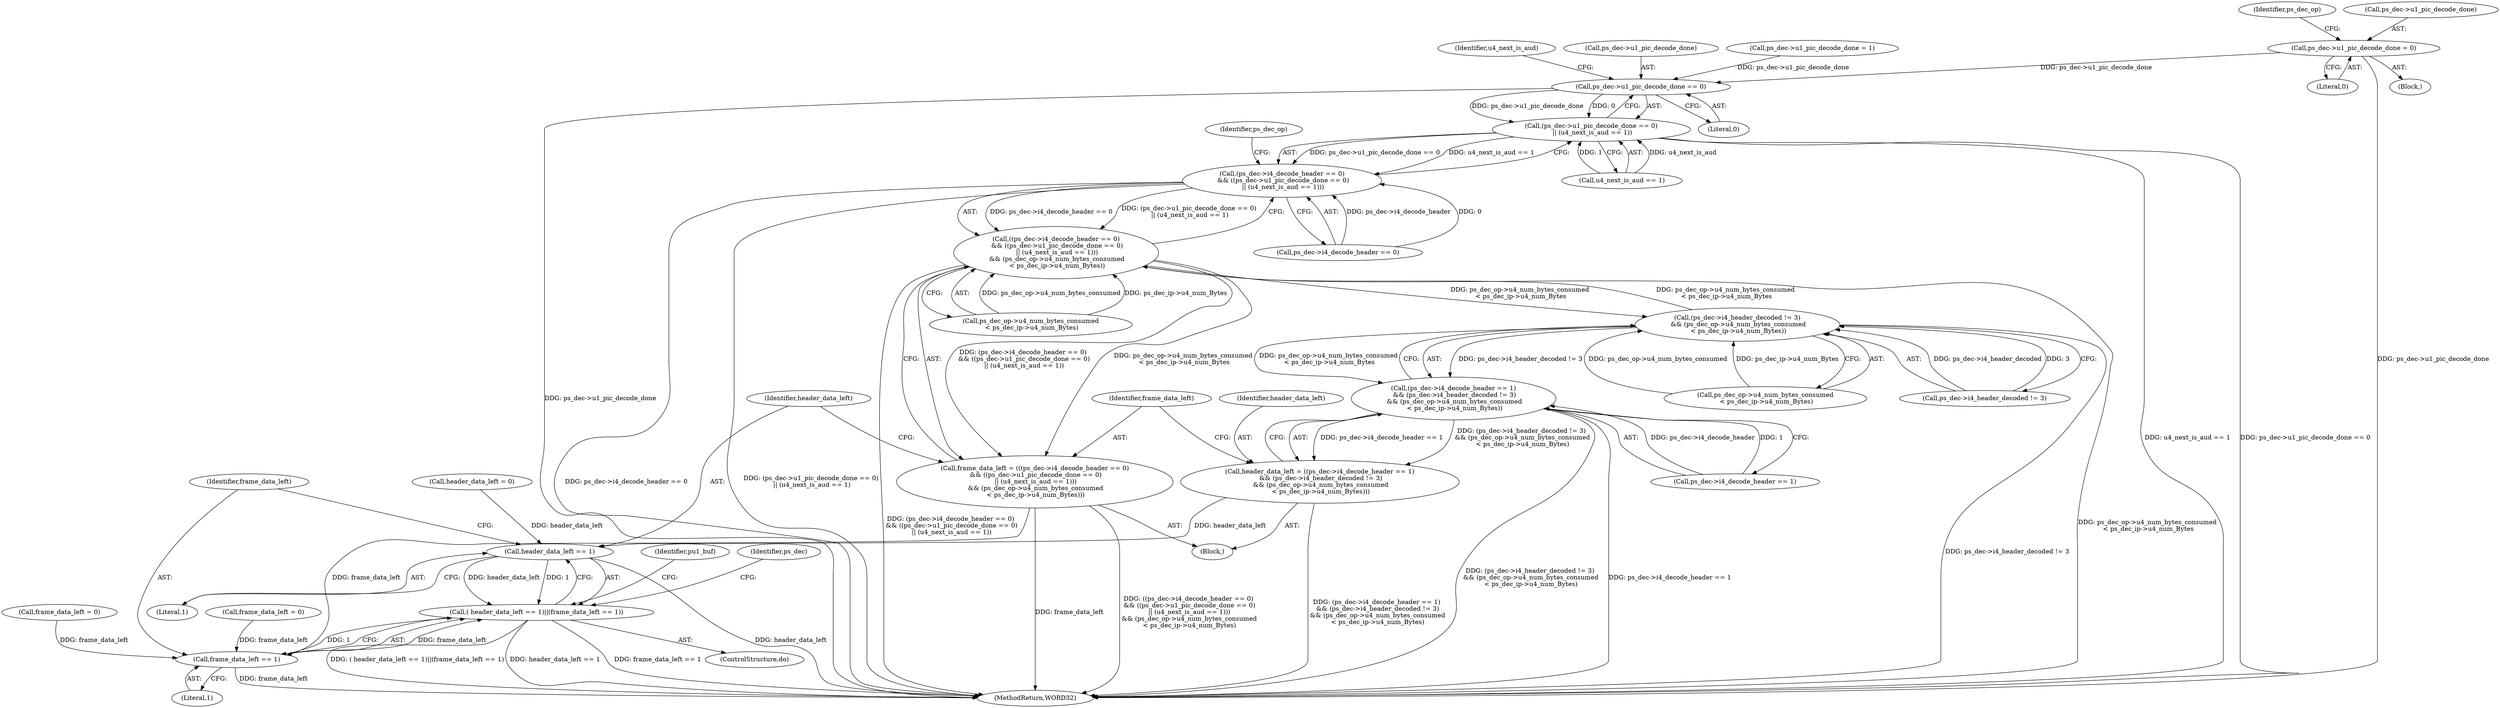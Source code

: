 digraph "0_Android_e629194c62a9a129ce378e08cb1059a8a53f1795@pointer" {
"1000301" [label="(Call,ps_dec->u1_pic_decode_done = 0)"];
"1001428" [label="(Call,ps_dec->u1_pic_decode_done == 0)"];
"1001427" [label="(Call,(ps_dec->u1_pic_decode_done == 0)\n || (u4_next_is_aud == 1))"];
"1001421" [label="(Call,(ps_dec->i4_decode_header == 0)\n && ((ps_dec->u1_pic_decode_done == 0)\n || (u4_next_is_aud == 1)))"];
"1001420" [label="(Call,((ps_dec->i4_decode_header == 0)\n && ((ps_dec->u1_pic_decode_done == 0)\n || (u4_next_is_aud == 1)))\n && (ps_dec_op->u4_num_bytes_consumed\n < ps_dec_ip->u4_num_Bytes))"];
"1001405" [label="(Call,(ps_dec->i4_header_decoded != 3)\n && (ps_dec_op->u4_num_bytes_consumed\n < ps_dec_ip->u4_num_Bytes))"];
"1001399" [label="(Call,(ps_dec->i4_decode_header == 1)\n && (ps_dec->i4_header_decoded != 3)\n && (ps_dec_op->u4_num_bytes_consumed\n < ps_dec_ip->u4_num_Bytes))"];
"1001397" [label="(Call,header_data_left = ((ps_dec->i4_decode_header == 1)\n && (ps_dec->i4_header_decoded != 3)\n && (ps_dec_op->u4_num_bytes_consumed\n < ps_dec_ip->u4_num_Bytes)))"];
"1001444" [label="(Call,header_data_left == 1)"];
"1001443" [label="(Call,( header_data_left == 1)||(frame_data_left == 1))"];
"1001418" [label="(Call,frame_data_left = (((ps_dec->i4_decode_header == 0)\n && ((ps_dec->u1_pic_decode_done == 0)\n || (u4_next_is_aud == 1)))\n && (ps_dec_op->u4_num_bytes_consumed\n < ps_dec_ip->u4_num_Bytes)))"];
"1001447" [label="(Call,frame_data_left == 1)"];
"1000965" [label="(ControlStructure,do)"];
"1001446" [label="(Literal,1)"];
"1000969" [label="(Identifier,pu1_buf)"];
"1001443" [label="(Call,( header_data_left == 1)||(frame_data_left == 1))"];
"1001405" [label="(Call,(ps_dec->i4_header_decoded != 3)\n && (ps_dec_op->u4_num_bytes_consumed\n < ps_dec_ip->u4_num_Bytes))"];
"1001447" [label="(Call,frame_data_left == 1)"];
"1001411" [label="(Call,ps_dec_op->u4_num_bytes_consumed\n < ps_dec_ip->u4_num_Bytes)"];
"1001399" [label="(Call,(ps_dec->i4_decode_header == 1)\n && (ps_dec->i4_header_decoded != 3)\n && (ps_dec_op->u4_num_bytes_consumed\n < ps_dec_ip->u4_num_Bytes))"];
"1000966" [label="(Block,)"];
"1001436" [label="(Call,ps_dec_op->u4_num_bytes_consumed\n < ps_dec_ip->u4_num_Bytes)"];
"1001419" [label="(Identifier,frame_data_left)"];
"1002124" [label="(MethodReturn,WORD32)"];
"1000151" [label="(Block,)"];
"1001400" [label="(Call,ps_dec->i4_decode_header == 1)"];
"1001422" [label="(Call,ps_dec->i4_decode_header == 0)"];
"1001434" [label="(Identifier,u4_next_is_aud)"];
"1000305" [label="(Literal,0)"];
"1001444" [label="(Call,header_data_left == 1)"];
"1001432" [label="(Literal,0)"];
"1000301" [label="(Call,ps_dec->u1_pic_decode_done = 0)"];
"1001445" [label="(Identifier,header_data_left)"];
"1001406" [label="(Call,ps_dec->i4_header_decoded != 3)"];
"1000200" [label="(Call,frame_data_left = 0)"];
"1001397" [label="(Call,header_data_left = ((ps_dec->i4_decode_header == 1)\n && (ps_dec->i4_header_decoded != 3)\n && (ps_dec_op->u4_num_bytes_consumed\n < ps_dec_ip->u4_num_Bytes)))"];
"1000308" [label="(Identifier,ps_dec_op)"];
"1001427" [label="(Call,(ps_dec->u1_pic_decode_done == 0)\n || (u4_next_is_aud == 1))"];
"1001421" [label="(Call,(ps_dec->i4_decode_header == 0)\n && ((ps_dec->u1_pic_decode_done == 0)\n || (u4_next_is_aud == 1)))"];
"1001429" [label="(Call,ps_dec->u1_pic_decode_done)"];
"1001438" [label="(Identifier,ps_dec_op)"];
"1001448" [label="(Identifier,frame_data_left)"];
"1001420" [label="(Call,((ps_dec->i4_decode_header == 0)\n && ((ps_dec->u1_pic_decode_done == 0)\n || (u4_next_is_aud == 1)))\n && (ps_dec_op->u4_num_bytes_consumed\n < ps_dec_ip->u4_num_Bytes))"];
"1001262" [label="(Call,ps_dec->u1_pic_decode_done = 1)"];
"1001270" [label="(Call,frame_data_left = 0)"];
"1001428" [label="(Call,ps_dec->u1_pic_decode_done == 0)"];
"1001433" [label="(Call,u4_next_is_aud == 1)"];
"1001449" [label="(Literal,1)"];
"1000302" [label="(Call,ps_dec->u1_pic_decode_done)"];
"1001418" [label="(Call,frame_data_left = (((ps_dec->i4_decode_header == 0)\n && ((ps_dec->u1_pic_decode_done == 0)\n || (u4_next_is_aud == 1)))\n && (ps_dec_op->u4_num_bytes_consumed\n < ps_dec_ip->u4_num_Bytes)))"];
"1001398" [label="(Identifier,header_data_left)"];
"1001454" [label="(Identifier,ps_dec)"];
"1000196" [label="(Call,header_data_left = 0)"];
"1000301" -> "1000151"  [label="AST: "];
"1000301" -> "1000305"  [label="CFG: "];
"1000302" -> "1000301"  [label="AST: "];
"1000305" -> "1000301"  [label="AST: "];
"1000308" -> "1000301"  [label="CFG: "];
"1000301" -> "1002124"  [label="DDG: ps_dec->u1_pic_decode_done"];
"1000301" -> "1001428"  [label="DDG: ps_dec->u1_pic_decode_done"];
"1001428" -> "1001427"  [label="AST: "];
"1001428" -> "1001432"  [label="CFG: "];
"1001429" -> "1001428"  [label="AST: "];
"1001432" -> "1001428"  [label="AST: "];
"1001434" -> "1001428"  [label="CFG: "];
"1001427" -> "1001428"  [label="CFG: "];
"1001428" -> "1002124"  [label="DDG: ps_dec->u1_pic_decode_done"];
"1001428" -> "1001427"  [label="DDG: ps_dec->u1_pic_decode_done"];
"1001428" -> "1001427"  [label="DDG: 0"];
"1001262" -> "1001428"  [label="DDG: ps_dec->u1_pic_decode_done"];
"1001427" -> "1001421"  [label="AST: "];
"1001427" -> "1001433"  [label="CFG: "];
"1001433" -> "1001427"  [label="AST: "];
"1001421" -> "1001427"  [label="CFG: "];
"1001427" -> "1002124"  [label="DDG: u4_next_is_aud == 1"];
"1001427" -> "1002124"  [label="DDG: ps_dec->u1_pic_decode_done == 0"];
"1001427" -> "1001421"  [label="DDG: ps_dec->u1_pic_decode_done == 0"];
"1001427" -> "1001421"  [label="DDG: u4_next_is_aud == 1"];
"1001433" -> "1001427"  [label="DDG: u4_next_is_aud"];
"1001433" -> "1001427"  [label="DDG: 1"];
"1001421" -> "1001420"  [label="AST: "];
"1001421" -> "1001422"  [label="CFG: "];
"1001422" -> "1001421"  [label="AST: "];
"1001438" -> "1001421"  [label="CFG: "];
"1001420" -> "1001421"  [label="CFG: "];
"1001421" -> "1002124"  [label="DDG: ps_dec->i4_decode_header == 0"];
"1001421" -> "1002124"  [label="DDG: (ps_dec->u1_pic_decode_done == 0)\n || (u4_next_is_aud == 1)"];
"1001421" -> "1001420"  [label="DDG: ps_dec->i4_decode_header == 0"];
"1001421" -> "1001420"  [label="DDG: (ps_dec->u1_pic_decode_done == 0)\n || (u4_next_is_aud == 1)"];
"1001422" -> "1001421"  [label="DDG: ps_dec->i4_decode_header"];
"1001422" -> "1001421"  [label="DDG: 0"];
"1001420" -> "1001418"  [label="AST: "];
"1001420" -> "1001436"  [label="CFG: "];
"1001436" -> "1001420"  [label="AST: "];
"1001418" -> "1001420"  [label="CFG: "];
"1001420" -> "1002124"  [label="DDG: ps_dec_op->u4_num_bytes_consumed\n < ps_dec_ip->u4_num_Bytes"];
"1001420" -> "1002124"  [label="DDG: (ps_dec->i4_decode_header == 0)\n && ((ps_dec->u1_pic_decode_done == 0)\n || (u4_next_is_aud == 1))"];
"1001420" -> "1001405"  [label="DDG: ps_dec_op->u4_num_bytes_consumed\n < ps_dec_ip->u4_num_Bytes"];
"1001420" -> "1001418"  [label="DDG: (ps_dec->i4_decode_header == 0)\n && ((ps_dec->u1_pic_decode_done == 0)\n || (u4_next_is_aud == 1))"];
"1001420" -> "1001418"  [label="DDG: ps_dec_op->u4_num_bytes_consumed\n < ps_dec_ip->u4_num_Bytes"];
"1001405" -> "1001420"  [label="DDG: ps_dec_op->u4_num_bytes_consumed\n < ps_dec_ip->u4_num_Bytes"];
"1001436" -> "1001420"  [label="DDG: ps_dec_op->u4_num_bytes_consumed"];
"1001436" -> "1001420"  [label="DDG: ps_dec_ip->u4_num_Bytes"];
"1001405" -> "1001399"  [label="AST: "];
"1001405" -> "1001406"  [label="CFG: "];
"1001405" -> "1001411"  [label="CFG: "];
"1001406" -> "1001405"  [label="AST: "];
"1001411" -> "1001405"  [label="AST: "];
"1001399" -> "1001405"  [label="CFG: "];
"1001405" -> "1002124"  [label="DDG: ps_dec->i4_header_decoded != 3"];
"1001405" -> "1001399"  [label="DDG: ps_dec->i4_header_decoded != 3"];
"1001405" -> "1001399"  [label="DDG: ps_dec_op->u4_num_bytes_consumed\n < ps_dec_ip->u4_num_Bytes"];
"1001406" -> "1001405"  [label="DDG: ps_dec->i4_header_decoded"];
"1001406" -> "1001405"  [label="DDG: 3"];
"1001411" -> "1001405"  [label="DDG: ps_dec_op->u4_num_bytes_consumed"];
"1001411" -> "1001405"  [label="DDG: ps_dec_ip->u4_num_Bytes"];
"1001399" -> "1001397"  [label="AST: "];
"1001399" -> "1001400"  [label="CFG: "];
"1001400" -> "1001399"  [label="AST: "];
"1001397" -> "1001399"  [label="CFG: "];
"1001399" -> "1002124"  [label="DDG: (ps_dec->i4_header_decoded != 3)\n && (ps_dec_op->u4_num_bytes_consumed\n < ps_dec_ip->u4_num_Bytes)"];
"1001399" -> "1002124"  [label="DDG: ps_dec->i4_decode_header == 1"];
"1001399" -> "1001397"  [label="DDG: ps_dec->i4_decode_header == 1"];
"1001399" -> "1001397"  [label="DDG: (ps_dec->i4_header_decoded != 3)\n && (ps_dec_op->u4_num_bytes_consumed\n < ps_dec_ip->u4_num_Bytes)"];
"1001400" -> "1001399"  [label="DDG: ps_dec->i4_decode_header"];
"1001400" -> "1001399"  [label="DDG: 1"];
"1001397" -> "1000966"  [label="AST: "];
"1001398" -> "1001397"  [label="AST: "];
"1001419" -> "1001397"  [label="CFG: "];
"1001397" -> "1002124"  [label="DDG: (ps_dec->i4_decode_header == 1)\n && (ps_dec->i4_header_decoded != 3)\n && (ps_dec_op->u4_num_bytes_consumed\n < ps_dec_ip->u4_num_Bytes)"];
"1001397" -> "1001444"  [label="DDG: header_data_left"];
"1001444" -> "1001443"  [label="AST: "];
"1001444" -> "1001446"  [label="CFG: "];
"1001445" -> "1001444"  [label="AST: "];
"1001446" -> "1001444"  [label="AST: "];
"1001448" -> "1001444"  [label="CFG: "];
"1001443" -> "1001444"  [label="CFG: "];
"1001444" -> "1002124"  [label="DDG: header_data_left"];
"1001444" -> "1001443"  [label="DDG: header_data_left"];
"1001444" -> "1001443"  [label="DDG: 1"];
"1000196" -> "1001444"  [label="DDG: header_data_left"];
"1001443" -> "1000965"  [label="AST: "];
"1001443" -> "1001447"  [label="CFG: "];
"1001447" -> "1001443"  [label="AST: "];
"1000969" -> "1001443"  [label="CFG: "];
"1001454" -> "1001443"  [label="CFG: "];
"1001443" -> "1002124"  [label="DDG: header_data_left == 1"];
"1001443" -> "1002124"  [label="DDG: frame_data_left == 1"];
"1001443" -> "1002124"  [label="DDG: ( header_data_left == 1)||(frame_data_left == 1)"];
"1001447" -> "1001443"  [label="DDG: frame_data_left"];
"1001447" -> "1001443"  [label="DDG: 1"];
"1001418" -> "1000966"  [label="AST: "];
"1001419" -> "1001418"  [label="AST: "];
"1001445" -> "1001418"  [label="CFG: "];
"1001418" -> "1002124"  [label="DDG: frame_data_left"];
"1001418" -> "1002124"  [label="DDG: ((ps_dec->i4_decode_header == 0)\n && ((ps_dec->u1_pic_decode_done == 0)\n || (u4_next_is_aud == 1)))\n && (ps_dec_op->u4_num_bytes_consumed\n < ps_dec_ip->u4_num_Bytes)"];
"1001418" -> "1001447"  [label="DDG: frame_data_left"];
"1001447" -> "1001449"  [label="CFG: "];
"1001448" -> "1001447"  [label="AST: "];
"1001449" -> "1001447"  [label="AST: "];
"1001447" -> "1002124"  [label="DDG: frame_data_left"];
"1000200" -> "1001447"  [label="DDG: frame_data_left"];
"1001270" -> "1001447"  [label="DDG: frame_data_left"];
}
